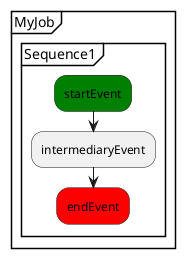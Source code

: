 /'

PLUS User Guide - Simple Sequence Definition
  
'/

@startuml 
partition "MyJob" {
  group Sequence1
    #green:startEvent;
    :intermediaryEvent;
    #red:endEvent;
  end group
}
@enduml
